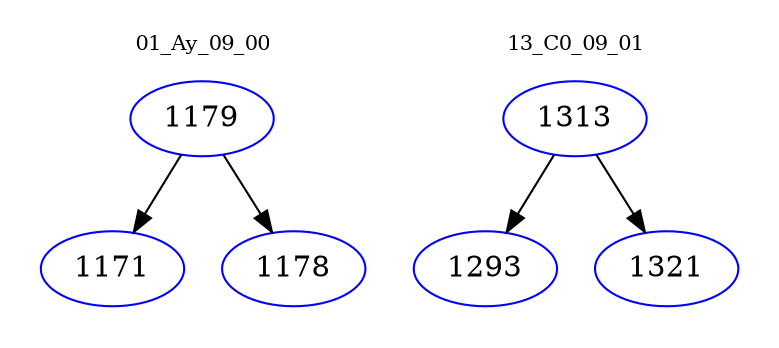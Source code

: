 digraph{
subgraph cluster_0 {
color = white
label = "01_Ay_09_00";
fontsize=10;
T0_1179 [label="1179", color="blue"]
T0_1179 -> T0_1171 [color="black"]
T0_1171 [label="1171", color="blue"]
T0_1179 -> T0_1178 [color="black"]
T0_1178 [label="1178", color="blue"]
}
subgraph cluster_1 {
color = white
label = "13_C0_09_01";
fontsize=10;
T1_1313 [label="1313", color="blue"]
T1_1313 -> T1_1293 [color="black"]
T1_1293 [label="1293", color="blue"]
T1_1313 -> T1_1321 [color="black"]
T1_1321 [label="1321", color="blue"]
}
}
